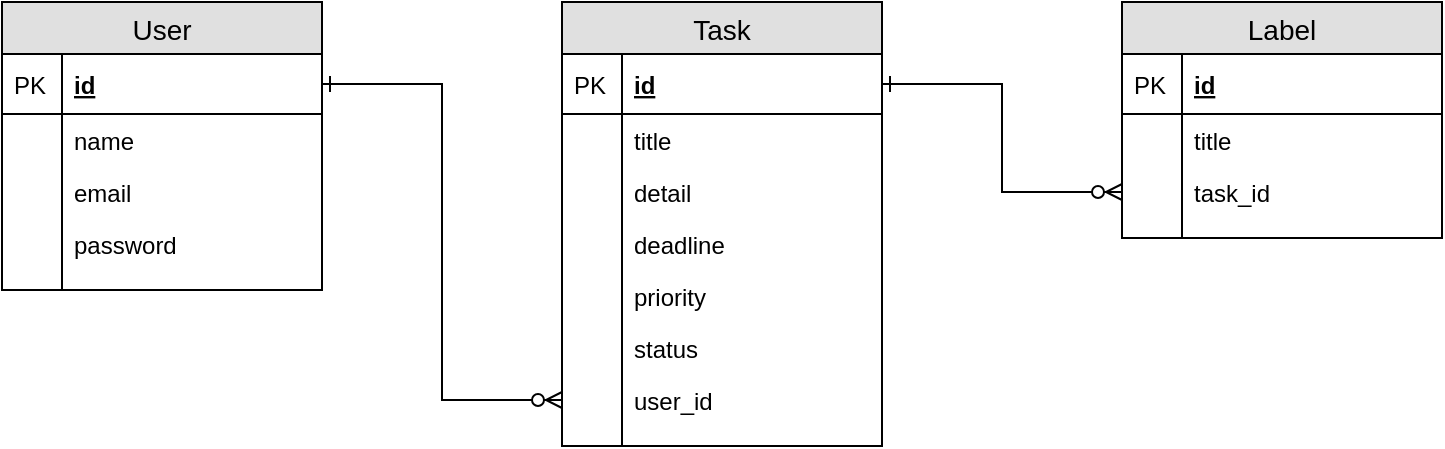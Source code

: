 <mxfile version="12.6.5" type="device"><diagram id="Nj8gCTXLQV1JdTMn_7A6" name="Page-1"><mxGraphModel dx="1186" dy="680" grid="1" gridSize="10" guides="1" tooltips="1" connect="1" arrows="1" fold="1" page="1" pageScale="1" pageWidth="1169" pageHeight="1654" math="0" shadow="0"><root><mxCell id="0"/><mxCell id="1" parent="0"/><mxCell id="QrywkvN2mAE73iBg5v3Z-1" value="User" style="swimlane;fontStyle=0;childLayout=stackLayout;horizontal=1;startSize=26;fillColor=#e0e0e0;horizontalStack=0;resizeParent=1;resizeParentMax=0;resizeLast=0;collapsible=1;marginBottom=0;swimlaneFillColor=#ffffff;align=center;fontSize=14;" parent="1" vertex="1"><mxGeometry x="120" y="40" width="160" height="144" as="geometry"/></mxCell><mxCell id="QrywkvN2mAE73iBg5v3Z-2" value="id" style="shape=partialRectangle;top=0;left=0;right=0;bottom=1;align=left;verticalAlign=middle;fillColor=none;spacingLeft=34;spacingRight=4;overflow=hidden;rotatable=0;points=[[0,0.5],[1,0.5]];portConstraint=eastwest;dropTarget=0;fontStyle=5;fontSize=12;" parent="QrywkvN2mAE73iBg5v3Z-1" vertex="1"><mxGeometry y="26" width="160" height="30" as="geometry"/></mxCell><mxCell id="QrywkvN2mAE73iBg5v3Z-3" value="PK" style="shape=partialRectangle;top=0;left=0;bottom=0;fillColor=none;align=left;verticalAlign=middle;spacingLeft=4;spacingRight=4;overflow=hidden;rotatable=0;points=[];portConstraint=eastwest;part=1;fontSize=12;" parent="QrywkvN2mAE73iBg5v3Z-2" vertex="1" connectable="0"><mxGeometry width="30" height="30" as="geometry"/></mxCell><mxCell id="QrywkvN2mAE73iBg5v3Z-4" value="name" style="shape=partialRectangle;top=0;left=0;right=0;bottom=0;align=left;verticalAlign=top;fillColor=none;spacingLeft=34;spacingRight=4;overflow=hidden;rotatable=0;points=[[0,0.5],[1,0.5]];portConstraint=eastwest;dropTarget=0;fontSize=12;" parent="QrywkvN2mAE73iBg5v3Z-1" vertex="1"><mxGeometry y="56" width="160" height="26" as="geometry"/></mxCell><mxCell id="QrywkvN2mAE73iBg5v3Z-5" value="" style="shape=partialRectangle;top=0;left=0;bottom=0;fillColor=none;align=left;verticalAlign=top;spacingLeft=4;spacingRight=4;overflow=hidden;rotatable=0;points=[];portConstraint=eastwest;part=1;fontSize=12;" parent="QrywkvN2mAE73iBg5v3Z-4" vertex="1" connectable="0"><mxGeometry width="30" height="26" as="geometry"/></mxCell><mxCell id="kF0zFPe2dqqw9ToIWf7y-1" value="email" style="shape=partialRectangle;top=0;left=0;right=0;bottom=0;align=left;verticalAlign=top;fillColor=none;spacingLeft=34;spacingRight=4;overflow=hidden;rotatable=0;points=[[0,0.5],[1,0.5]];portConstraint=eastwest;dropTarget=0;fontSize=12;" vertex="1" parent="QrywkvN2mAE73iBg5v3Z-1"><mxGeometry y="82" width="160" height="26" as="geometry"/></mxCell><mxCell id="kF0zFPe2dqqw9ToIWf7y-2" value="" style="shape=partialRectangle;top=0;left=0;bottom=0;fillColor=none;align=left;verticalAlign=top;spacingLeft=4;spacingRight=4;overflow=hidden;rotatable=0;points=[];portConstraint=eastwest;part=1;fontSize=12;" vertex="1" connectable="0" parent="kF0zFPe2dqqw9ToIWf7y-1"><mxGeometry width="30" height="26" as="geometry"/></mxCell><mxCell id="kF0zFPe2dqqw9ToIWf7y-3" value="password" style="shape=partialRectangle;top=0;left=0;right=0;bottom=0;align=left;verticalAlign=top;fillColor=none;spacingLeft=34;spacingRight=4;overflow=hidden;rotatable=0;points=[[0,0.5],[1,0.5]];portConstraint=eastwest;dropTarget=0;fontSize=12;" vertex="1" parent="QrywkvN2mAE73iBg5v3Z-1"><mxGeometry y="108" width="160" height="26" as="geometry"/></mxCell><mxCell id="kF0zFPe2dqqw9ToIWf7y-4" value="" style="shape=partialRectangle;top=0;left=0;bottom=0;fillColor=none;align=left;verticalAlign=top;spacingLeft=4;spacingRight=4;overflow=hidden;rotatable=0;points=[];portConstraint=eastwest;part=1;fontSize=12;" vertex="1" connectable="0" parent="kF0zFPe2dqqw9ToIWf7y-3"><mxGeometry width="30" height="26" as="geometry"/></mxCell><mxCell id="QrywkvN2mAE73iBg5v3Z-10" value="" style="shape=partialRectangle;top=0;left=0;right=0;bottom=0;align=left;verticalAlign=top;fillColor=none;spacingLeft=34;spacingRight=4;overflow=hidden;rotatable=0;points=[[0,0.5],[1,0.5]];portConstraint=eastwest;dropTarget=0;fontSize=12;" parent="QrywkvN2mAE73iBg5v3Z-1" vertex="1"><mxGeometry y="134" width="160" height="10" as="geometry"/></mxCell><mxCell id="QrywkvN2mAE73iBg5v3Z-11" value="" style="shape=partialRectangle;top=0;left=0;bottom=0;fillColor=none;align=left;verticalAlign=top;spacingLeft=4;spacingRight=4;overflow=hidden;rotatable=0;points=[];portConstraint=eastwest;part=1;fontSize=12;" parent="QrywkvN2mAE73iBg5v3Z-10" vertex="1" connectable="0"><mxGeometry width="30" height="10" as="geometry"/></mxCell><mxCell id="QrywkvN2mAE73iBg5v3Z-12" value="Task" style="swimlane;fontStyle=0;childLayout=stackLayout;horizontal=1;startSize=26;fillColor=#e0e0e0;horizontalStack=0;resizeParent=1;resizeParentMax=0;resizeLast=0;collapsible=1;marginBottom=0;swimlaneFillColor=#ffffff;align=center;fontSize=14;" parent="1" vertex="1"><mxGeometry x="400" y="40" width="160" height="222" as="geometry"/></mxCell><mxCell id="QrywkvN2mAE73iBg5v3Z-13" value="id" style="shape=partialRectangle;top=0;left=0;right=0;bottom=1;align=left;verticalAlign=middle;fillColor=none;spacingLeft=34;spacingRight=4;overflow=hidden;rotatable=0;points=[[0,0.5],[1,0.5]];portConstraint=eastwest;dropTarget=0;fontStyle=5;fontSize=12;" parent="QrywkvN2mAE73iBg5v3Z-12" vertex="1"><mxGeometry y="26" width="160" height="30" as="geometry"/></mxCell><mxCell id="QrywkvN2mAE73iBg5v3Z-14" value="PK" style="shape=partialRectangle;top=0;left=0;bottom=0;fillColor=none;align=left;verticalAlign=middle;spacingLeft=4;spacingRight=4;overflow=hidden;rotatable=0;points=[];portConstraint=eastwest;part=1;fontSize=12;" parent="QrywkvN2mAE73iBg5v3Z-13" vertex="1" connectable="0"><mxGeometry width="30" height="30" as="geometry"/></mxCell><mxCell id="QrywkvN2mAE73iBg5v3Z-15" value="title" style="shape=partialRectangle;top=0;left=0;right=0;bottom=0;align=left;verticalAlign=top;fillColor=none;spacingLeft=34;spacingRight=4;overflow=hidden;rotatable=0;points=[[0,0.5],[1,0.5]];portConstraint=eastwest;dropTarget=0;fontSize=12;" parent="QrywkvN2mAE73iBg5v3Z-12" vertex="1"><mxGeometry y="56" width="160" height="26" as="geometry"/></mxCell><mxCell id="QrywkvN2mAE73iBg5v3Z-16" value="" style="shape=partialRectangle;top=0;left=0;bottom=0;fillColor=none;align=left;verticalAlign=top;spacingLeft=4;spacingRight=4;overflow=hidden;rotatable=0;points=[];portConstraint=eastwest;part=1;fontSize=12;" parent="QrywkvN2mAE73iBg5v3Z-15" vertex="1" connectable="0"><mxGeometry width="30" height="26" as="geometry"/></mxCell><mxCell id="QrywkvN2mAE73iBg5v3Z-17" value="detail" style="shape=partialRectangle;top=0;left=0;right=0;bottom=0;align=left;verticalAlign=top;fillColor=none;spacingLeft=34;spacingRight=4;overflow=hidden;rotatable=0;points=[[0,0.5],[1,0.5]];portConstraint=eastwest;dropTarget=0;fontSize=12;" parent="QrywkvN2mAE73iBg5v3Z-12" vertex="1"><mxGeometry y="82" width="160" height="26" as="geometry"/></mxCell><mxCell id="QrywkvN2mAE73iBg5v3Z-18" value="" style="shape=partialRectangle;top=0;left=0;bottom=0;fillColor=none;align=left;verticalAlign=top;spacingLeft=4;spacingRight=4;overflow=hidden;rotatable=0;points=[];portConstraint=eastwest;part=1;fontSize=12;" parent="QrywkvN2mAE73iBg5v3Z-17" vertex="1" connectable="0"><mxGeometry width="30" height="26" as="geometry"/></mxCell><mxCell id="QrywkvN2mAE73iBg5v3Z-19" value="deadline" style="shape=partialRectangle;top=0;left=0;right=0;bottom=0;align=left;verticalAlign=top;fillColor=none;spacingLeft=34;spacingRight=4;overflow=hidden;rotatable=0;points=[[0,0.5],[1,0.5]];portConstraint=eastwest;dropTarget=0;fontSize=12;" parent="QrywkvN2mAE73iBg5v3Z-12" vertex="1"><mxGeometry y="108" width="160" height="26" as="geometry"/></mxCell><mxCell id="QrywkvN2mAE73iBg5v3Z-20" value="" style="shape=partialRectangle;top=0;left=0;bottom=0;fillColor=none;align=left;verticalAlign=top;spacingLeft=4;spacingRight=4;overflow=hidden;rotatable=0;points=[];portConstraint=eastwest;part=1;fontSize=12;" parent="QrywkvN2mAE73iBg5v3Z-19" vertex="1" connectable="0"><mxGeometry width="30" height="26" as="geometry"/></mxCell><mxCell id="QrywkvN2mAE73iBg5v3Z-23" value="priority" style="shape=partialRectangle;top=0;left=0;right=0;bottom=0;align=left;verticalAlign=top;fillColor=none;spacingLeft=34;spacingRight=4;overflow=hidden;rotatable=0;points=[[0,0.5],[1,0.5]];portConstraint=eastwest;dropTarget=0;fontSize=12;" parent="QrywkvN2mAE73iBg5v3Z-12" vertex="1"><mxGeometry y="134" width="160" height="26" as="geometry"/></mxCell><mxCell id="QrywkvN2mAE73iBg5v3Z-24" value="" style="shape=partialRectangle;top=0;left=0;bottom=0;fillColor=none;align=left;verticalAlign=top;spacingLeft=4;spacingRight=4;overflow=hidden;rotatable=0;points=[];portConstraint=eastwest;part=1;fontSize=12;" parent="QrywkvN2mAE73iBg5v3Z-23" vertex="1" connectable="0"><mxGeometry width="30" height="26" as="geometry"/></mxCell><mxCell id="QrywkvN2mAE73iBg5v3Z-25" value="status" style="shape=partialRectangle;top=0;left=0;right=0;bottom=0;align=left;verticalAlign=top;fillColor=none;spacingLeft=34;spacingRight=4;overflow=hidden;rotatable=0;points=[[0,0.5],[1,0.5]];portConstraint=eastwest;dropTarget=0;fontSize=12;" parent="QrywkvN2mAE73iBg5v3Z-12" vertex="1"><mxGeometry y="160" width="160" height="26" as="geometry"/></mxCell><mxCell id="QrywkvN2mAE73iBg5v3Z-26" value="" style="shape=partialRectangle;top=0;left=0;bottom=0;fillColor=none;align=left;verticalAlign=top;spacingLeft=4;spacingRight=4;overflow=hidden;rotatable=0;points=[];portConstraint=eastwest;part=1;fontSize=12;" parent="QrywkvN2mAE73iBg5v3Z-25" vertex="1" connectable="0"><mxGeometry width="30" height="26" as="geometry"/></mxCell><mxCell id="QrywkvN2mAE73iBg5v3Z-27" value="user_id" style="shape=partialRectangle;top=0;left=0;right=0;bottom=0;align=left;verticalAlign=top;fillColor=none;spacingLeft=34;spacingRight=4;overflow=hidden;rotatable=0;points=[[0,0.5],[1,0.5]];portConstraint=eastwest;dropTarget=0;fontSize=12;" parent="QrywkvN2mAE73iBg5v3Z-12" vertex="1"><mxGeometry y="186" width="160" height="26" as="geometry"/></mxCell><mxCell id="QrywkvN2mAE73iBg5v3Z-28" value="" style="shape=partialRectangle;top=0;left=0;bottom=0;fillColor=none;align=left;verticalAlign=top;spacingLeft=4;spacingRight=4;overflow=hidden;rotatable=0;points=[];portConstraint=eastwest;part=1;fontSize=12;" parent="QrywkvN2mAE73iBg5v3Z-27" vertex="1" connectable="0"><mxGeometry width="30" height="26" as="geometry"/></mxCell><mxCell id="QrywkvN2mAE73iBg5v3Z-21" value="" style="shape=partialRectangle;top=0;left=0;right=0;bottom=0;align=left;verticalAlign=top;fillColor=none;spacingLeft=34;spacingRight=4;overflow=hidden;rotatable=0;points=[[0,0.5],[1,0.5]];portConstraint=eastwest;dropTarget=0;fontSize=12;" parent="QrywkvN2mAE73iBg5v3Z-12" vertex="1"><mxGeometry y="212" width="160" height="10" as="geometry"/></mxCell><mxCell id="QrywkvN2mAE73iBg5v3Z-22" value="" style="shape=partialRectangle;top=0;left=0;bottom=0;fillColor=none;align=left;verticalAlign=top;spacingLeft=4;spacingRight=4;overflow=hidden;rotatable=0;points=[];portConstraint=eastwest;part=1;fontSize=12;" parent="QrywkvN2mAE73iBg5v3Z-21" vertex="1" connectable="0"><mxGeometry width="30" height="10" as="geometry"/></mxCell><mxCell id="QrywkvN2mAE73iBg5v3Z-29" value="Label" style="swimlane;fontStyle=0;childLayout=stackLayout;horizontal=1;startSize=26;fillColor=#e0e0e0;horizontalStack=0;resizeParent=1;resizeParentMax=0;resizeLast=0;collapsible=1;marginBottom=0;swimlaneFillColor=#ffffff;align=center;fontSize=14;" parent="1" vertex="1"><mxGeometry x="680" y="40" width="160" height="118" as="geometry"/></mxCell><mxCell id="QrywkvN2mAE73iBg5v3Z-30" value="id" style="shape=partialRectangle;top=0;left=0;right=0;bottom=1;align=left;verticalAlign=middle;fillColor=none;spacingLeft=34;spacingRight=4;overflow=hidden;rotatable=0;points=[[0,0.5],[1,0.5]];portConstraint=eastwest;dropTarget=0;fontStyle=5;fontSize=12;" parent="QrywkvN2mAE73iBg5v3Z-29" vertex="1"><mxGeometry y="26" width="160" height="30" as="geometry"/></mxCell><mxCell id="QrywkvN2mAE73iBg5v3Z-31" value="PK" style="shape=partialRectangle;top=0;left=0;bottom=0;fillColor=none;align=left;verticalAlign=middle;spacingLeft=4;spacingRight=4;overflow=hidden;rotatable=0;points=[];portConstraint=eastwest;part=1;fontSize=12;" parent="QrywkvN2mAE73iBg5v3Z-30" vertex="1" connectable="0"><mxGeometry width="30" height="30" as="geometry"/></mxCell><mxCell id="QrywkvN2mAE73iBg5v3Z-32" value="title" style="shape=partialRectangle;top=0;left=0;right=0;bottom=0;align=left;verticalAlign=top;fillColor=none;spacingLeft=34;spacingRight=4;overflow=hidden;rotatable=0;points=[[0,0.5],[1,0.5]];portConstraint=eastwest;dropTarget=0;fontSize=12;" parent="QrywkvN2mAE73iBg5v3Z-29" vertex="1"><mxGeometry y="56" width="160" height="26" as="geometry"/></mxCell><mxCell id="QrywkvN2mAE73iBg5v3Z-33" value="" style="shape=partialRectangle;top=0;left=0;bottom=0;fillColor=none;align=left;verticalAlign=top;spacingLeft=4;spacingRight=4;overflow=hidden;rotatable=0;points=[];portConstraint=eastwest;part=1;fontSize=12;" parent="QrywkvN2mAE73iBg5v3Z-32" vertex="1" connectable="0"><mxGeometry width="30" height="26" as="geometry"/></mxCell><mxCell id="QrywkvN2mAE73iBg5v3Z-34" value="task_id" style="shape=partialRectangle;top=0;left=0;right=0;bottom=0;align=left;verticalAlign=top;fillColor=none;spacingLeft=34;spacingRight=4;overflow=hidden;rotatable=0;points=[[0,0.5],[1,0.5]];portConstraint=eastwest;dropTarget=0;fontSize=12;" parent="QrywkvN2mAE73iBg5v3Z-29" vertex="1"><mxGeometry y="82" width="160" height="26" as="geometry"/></mxCell><mxCell id="QrywkvN2mAE73iBg5v3Z-35" value="" style="shape=partialRectangle;top=0;left=0;bottom=0;fillColor=none;align=left;verticalAlign=top;spacingLeft=4;spacingRight=4;overflow=hidden;rotatable=0;points=[];portConstraint=eastwest;part=1;fontSize=12;" parent="QrywkvN2mAE73iBg5v3Z-34" vertex="1" connectable="0"><mxGeometry width="30" height="26" as="geometry"/></mxCell><mxCell id="QrywkvN2mAE73iBg5v3Z-38" value="" style="shape=partialRectangle;top=0;left=0;right=0;bottom=0;align=left;verticalAlign=top;fillColor=none;spacingLeft=34;spacingRight=4;overflow=hidden;rotatable=0;points=[[0,0.5],[1,0.5]];portConstraint=eastwest;dropTarget=0;fontSize=12;" parent="QrywkvN2mAE73iBg5v3Z-29" vertex="1"><mxGeometry y="108" width="160" height="10" as="geometry"/></mxCell><mxCell id="QrywkvN2mAE73iBg5v3Z-39" value="" style="shape=partialRectangle;top=0;left=0;bottom=0;fillColor=none;align=left;verticalAlign=top;spacingLeft=4;spacingRight=4;overflow=hidden;rotatable=0;points=[];portConstraint=eastwest;part=1;fontSize=12;" parent="QrywkvN2mAE73iBg5v3Z-38" vertex="1" connectable="0"><mxGeometry width="30" height="10" as="geometry"/></mxCell><mxCell id="QrywkvN2mAE73iBg5v3Z-40" style="edgeStyle=orthogonalEdgeStyle;rounded=0;orthogonalLoop=1;jettySize=auto;html=1;entryX=0;entryY=0.5;entryDx=0;entryDy=0;startArrow=ERone;startFill=0;endArrow=ERzeroToMany;endFill=1;" parent="1" source="QrywkvN2mAE73iBg5v3Z-2" target="QrywkvN2mAE73iBg5v3Z-27" edge="1"><mxGeometry relative="1" as="geometry"/></mxCell><mxCell id="QrywkvN2mAE73iBg5v3Z-43" style="edgeStyle=orthogonalEdgeStyle;rounded=0;orthogonalLoop=1;jettySize=auto;html=1;entryX=0;entryY=0.5;entryDx=0;entryDy=0;startArrow=ERone;startFill=0;endArrow=ERzeroToMany;endFill=1;" parent="1" source="QrywkvN2mAE73iBg5v3Z-13" target="QrywkvN2mAE73iBg5v3Z-34" edge="1"><mxGeometry relative="1" as="geometry"/></mxCell></root></mxGraphModel></diagram></mxfile>